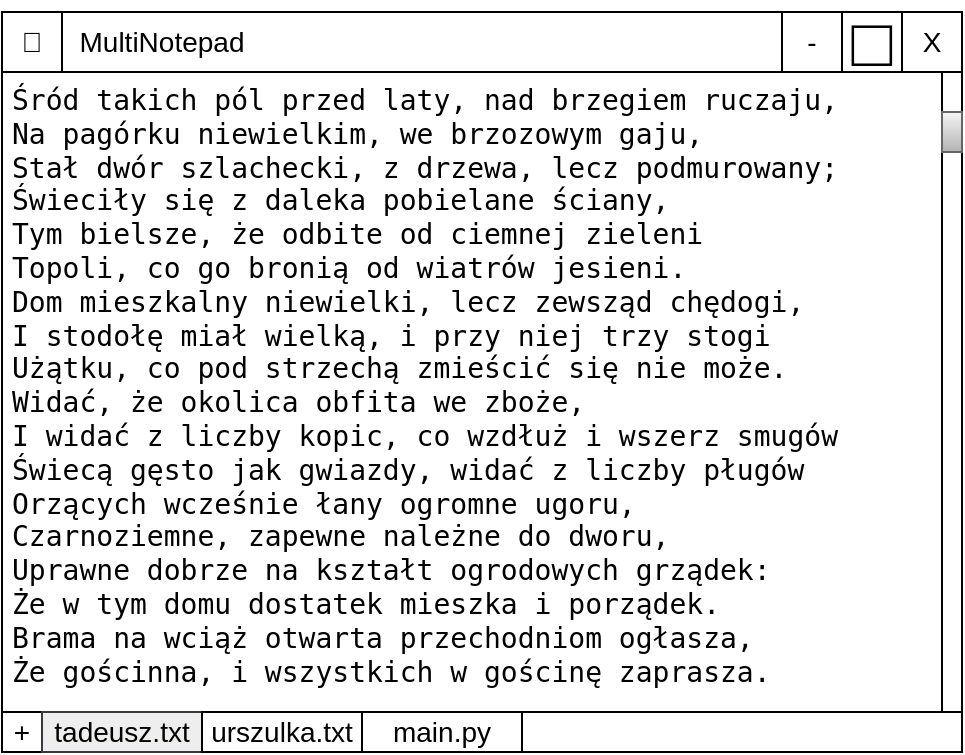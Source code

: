 <mxfile version="20.2.3" type="device"><diagram id="oOpNE624c0nLm5155erH" name="Strona-1"><mxGraphModel dx="782" dy="539" grid="1" gridSize="10" guides="1" tooltips="1" connect="1" arrows="1" fold="1" page="1" pageScale="1" pageWidth="827" pageHeight="1169" math="0" shadow="0"><root><mxCell id="0"/><mxCell id="1" parent="0"/><mxCell id="C7lwPB_Jn2djQFiz5xB9-1" value="" style="rounded=0;whiteSpace=wrap;html=1;" vertex="1" parent="1"><mxGeometry x="80" y="120" width="480" height="320" as="geometry"/></mxCell><mxCell id="C7lwPB_Jn2djQFiz5xB9-2" value="" style="rounded=0;whiteSpace=wrap;html=1;" vertex="1" parent="1"><mxGeometry x="80" y="90" width="480" height="30" as="geometry"/></mxCell><mxCell id="C7lwPB_Jn2djQFiz5xB9-3" value="&lt;h1&gt;&lt;pre style=&quot;font-weight: 400; overflow-wrap: break-word; font-size: 14px;&quot;&gt;Śród takich pól przed laty, nad brzegiem ruczaju,&lt;br/&gt;Na pagórku niewielkim, we brzozowym gaju,&lt;br/&gt;Stał dwór szlachecki, z drzewa, lecz podmurowany;&lt;br/&gt;Świeciły się z daleka pobielane ściany,&lt;br/&gt;Tym bielsze, że odbite od ciemnej zieleni&lt;br/&gt;Topoli, co go bronią od wiatrów jesieni.&lt;br/&gt;Dom mieszkalny niewielki, lecz zewsząd chędogi,&lt;br/&gt;I stodołę miał wielką, i przy niej trzy stogi&lt;br/&gt;Użątku, co pod strzechą zmieścić się nie może.&lt;br/&gt;Widać, że okolica obfita we zboże,&lt;br/&gt;I widać z liczby kopic, co wzdłuż i wszerz smugów&lt;br/&gt;Świecą gęsto jak gwiazdy, widać z liczby pługów&lt;br/&gt;Orzących wcześnie łany ogromne ugoru,&lt;br/&gt;Czarnoziemne, zapewne należne do dworu,&lt;br/&gt;Uprawne dobrze na kształt ogrodowych grządek:&lt;br/&gt;Że w tym domu dostatek mieszka i porządek.&lt;br/&gt;Brama na wciąż otwarta przechodniom ogłasza,&lt;br/&gt;Że gościnna, i wszystkich w gościnę zaprasza.&lt;/pre&gt;&lt;/h1&gt;" style="text;html=1;strokeColor=none;fillColor=none;spacing=5;spacingTop=-20;whiteSpace=wrap;overflow=hidden;rounded=0;" vertex="1" parent="1"><mxGeometry x="80" y="120" width="480" height="320" as="geometry"/></mxCell><mxCell id="C7lwPB_Jn2djQFiz5xB9-4" value="" style="rounded=0;whiteSpace=wrap;html=1;fontSize=14;" vertex="1" parent="1"><mxGeometry x="550" y="120" width="10" height="320" as="geometry"/></mxCell><mxCell id="C7lwPB_Jn2djQFiz5xB9-5" value="" style="rounded=0;whiteSpace=wrap;html=1;fontSize=14;fillColor=#f5f5f5;strokeColor=#666666;gradientColor=#b3b3b3;" vertex="1" parent="1"><mxGeometry x="550" y="140" width="10" height="20" as="geometry"/></mxCell><mxCell id="C7lwPB_Jn2djQFiz5xB9-6" value="" style="rounded=0;whiteSpace=wrap;html=1;fontSize=14;" vertex="1" parent="1"><mxGeometry x="80" y="440" width="480" height="20" as="geometry"/></mxCell><mxCell id="C7lwPB_Jn2djQFiz5xB9-7" value="+" style="rounded=0;whiteSpace=wrap;html=1;fontSize=14;" vertex="1" parent="1"><mxGeometry x="80" y="440" width="20" height="20" as="geometry"/></mxCell><mxCell id="C7lwPB_Jn2djQFiz5xB9-8" value="tadeusz.txt" style="rounded=0;whiteSpace=wrap;html=1;fontSize=14;fillColor=#eeeeee;strokeColor=#36393d;" vertex="1" parent="1"><mxGeometry x="100" y="440" width="80" height="20" as="geometry"/></mxCell><mxCell id="C7lwPB_Jn2djQFiz5xB9-9" value="urszulka.txt" style="rounded=0;whiteSpace=wrap;html=1;fontSize=14;" vertex="1" parent="1"><mxGeometry x="180" y="440" width="80" height="20" as="geometry"/></mxCell><mxCell id="C7lwPB_Jn2djQFiz5xB9-10" value="main.py" style="rounded=0;whiteSpace=wrap;html=1;fontSize=14;" vertex="1" parent="1"><mxGeometry x="260" y="440" width="80" height="20" as="geometry"/></mxCell><mxCell id="C7lwPB_Jn2djQFiz5xB9-11" value="X" style="rounded=0;whiteSpace=wrap;html=1;fontSize=14;" vertex="1" parent="1"><mxGeometry x="530" y="90" width="30" height="30" as="geometry"/></mxCell><mxCell id="C7lwPB_Jn2djQFiz5xB9-12" value="□" style="rounded=0;whiteSpace=wrap;html=1;fontSize=34;align=center;verticalAlign=middle;horizontal=1;" vertex="1" parent="1"><mxGeometry x="500" y="90" width="30" height="30" as="geometry"/></mxCell><mxCell id="C7lwPB_Jn2djQFiz5xB9-13" value="-" style="rounded=0;whiteSpace=wrap;html=1;fontSize=14;" vertex="1" parent="1"><mxGeometry x="470" y="90" width="30" height="30" as="geometry"/></mxCell><mxCell id="C7lwPB_Jn2djQFiz5xB9-14" value="📝" style="rounded=0;whiteSpace=wrap;html=1;fontSize=14;" vertex="1" parent="1"><mxGeometry x="80" y="90" width="30" height="30" as="geometry"/></mxCell><mxCell id="C7lwPB_Jn2djQFiz5xB9-15" value="MultiNotepad" style="text;html=1;strokeColor=none;fillColor=none;align=center;verticalAlign=middle;whiteSpace=wrap;rounded=0;fontSize=14;" vertex="1" parent="1"><mxGeometry x="110" y="90" width="100" height="30" as="geometry"/></mxCell></root></mxGraphModel></diagram></mxfile>